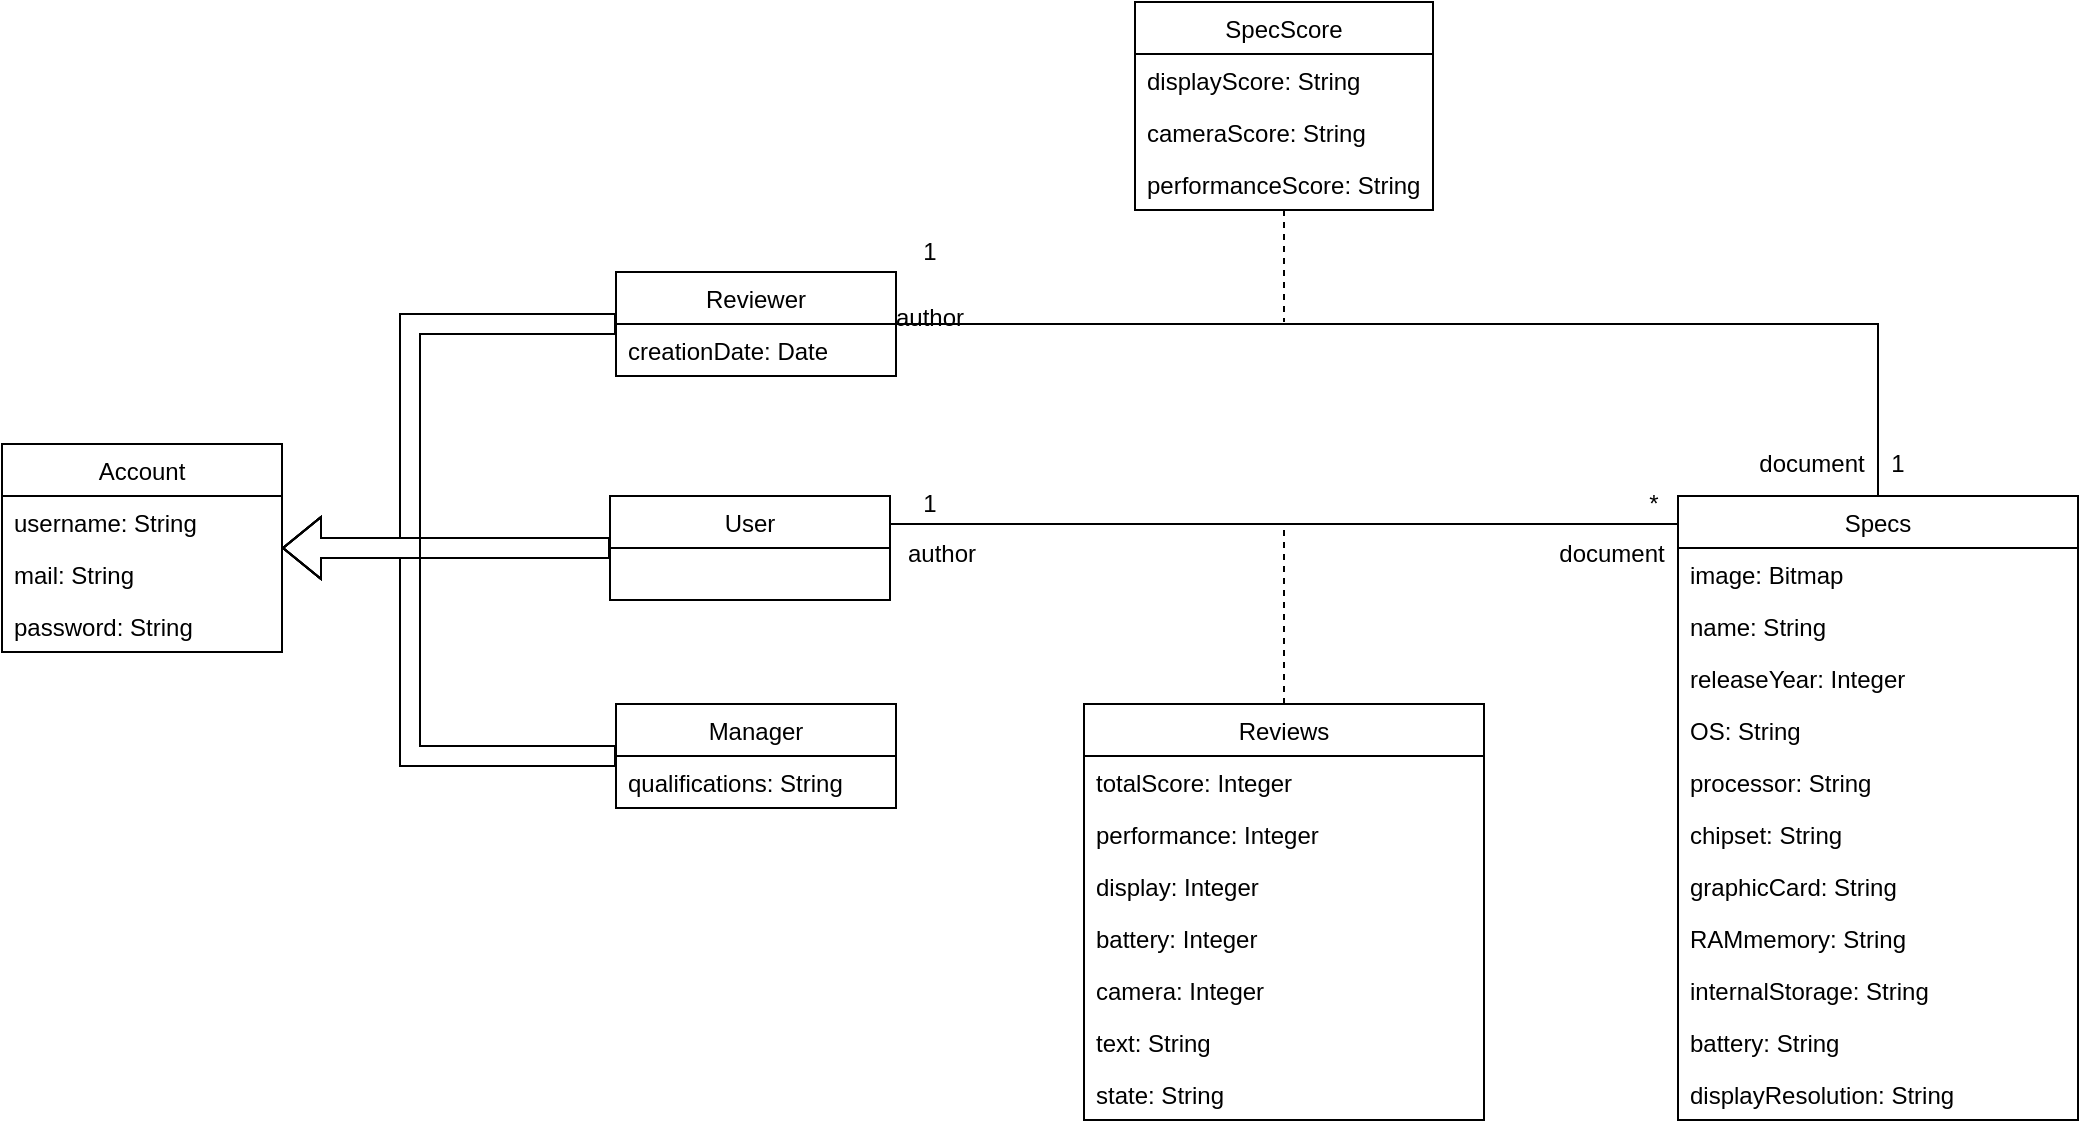 <mxfile version="13.9.9" type="device"><diagram id="nP0EUK3V4YWFIhPtrHej" name="Page-1"><mxGraphModel dx="1585" dy="1085" grid="0" gridSize="10" guides="1" tooltips="1" connect="1" arrows="1" fold="1" page="0" pageScale="1" pageWidth="827" pageHeight="1169" math="0" shadow="0"><root><mxCell id="0"/><mxCell id="1" parent="0"/><mxCell id="1SizPJQ3pV7BWQvzkPKd-4" value="author" style="text;html=1;strokeColor=none;fillColor=none;align=center;verticalAlign=middle;whiteSpace=wrap;rounded=0;" parent="1" vertex="1"><mxGeometry x="191" y="159" width="40" height="20" as="geometry"/></mxCell><mxCell id="1SizPJQ3pV7BWQvzkPKd-5" value="document" style="text;html=1;strokeColor=none;fillColor=none;align=center;verticalAlign=middle;whiteSpace=wrap;rounded=0;" parent="1" vertex="1"><mxGeometry x="526" y="159" width="40" height="20" as="geometry"/></mxCell><mxCell id="1SizPJQ3pV7BWQvzkPKd-6" value="1" style="text;html=1;strokeColor=none;fillColor=none;align=center;verticalAlign=middle;whiteSpace=wrap;rounded=0;" parent="1" vertex="1"><mxGeometry x="185" y="134" width="40" height="20" as="geometry"/></mxCell><mxCell id="1SizPJQ3pV7BWQvzkPKd-7" value="*" style="text;html=1;strokeColor=none;fillColor=none;align=center;verticalAlign=middle;whiteSpace=wrap;rounded=0;" parent="1" vertex="1"><mxGeometry x="547" y="134" width="40" height="20" as="geometry"/></mxCell><mxCell id="TFkL0xTtfrY6www91Yfv-10" style="edgeStyle=orthogonalEdgeStyle;rounded=0;orthogonalLoop=1;jettySize=auto;html=1;endArrow=none;endFill=0;" edge="1" parent="1" source="1SizPJQ3pV7BWQvzkPKd-8" target="1SizPJQ3pV7BWQvzkPKd-12"><mxGeometry relative="1" as="geometry"><Array as="points"><mxPoint x="283" y="154"/><mxPoint x="283" y="154"/></Array></mxGeometry></mxCell><mxCell id="TFkL0xTtfrY6www91Yfv-21" style="edgeStyle=orthogonalEdgeStyle;shape=flexArrow;rounded=0;orthogonalLoop=1;jettySize=auto;html=1;endArrow=block;endFill=0;strokeWidth=1;" edge="1" parent="1" source="1SizPJQ3pV7BWQvzkPKd-8" target="TFkL0xTtfrY6www91Yfv-11"><mxGeometry relative="1" as="geometry"/></mxCell><mxCell id="1SizPJQ3pV7BWQvzkPKd-8" value="User" style="swimlane;fontStyle=0;childLayout=stackLayout;horizontal=1;startSize=26;fillColor=none;horizontalStack=0;resizeParent=1;resizeParentMax=0;resizeLast=0;collapsible=1;marginBottom=0;fontSize=12;" parent="1" vertex="1"><mxGeometry x="45" y="140" width="140" height="52" as="geometry"><mxRectangle x="45" y="234" width="52" height="26" as="alternateBounds"/></mxGeometry></mxCell><mxCell id="1SizPJQ3pV7BWQvzkPKd-12" value="Specs" style="swimlane;fontStyle=0;childLayout=stackLayout;horizontal=1;startSize=26;fillColor=none;horizontalStack=0;resizeParent=1;resizeParentMax=0;resizeLast=0;collapsible=1;marginBottom=0;fontSize=12;" parent="1" vertex="1"><mxGeometry x="579" y="140" width="200" height="312" as="geometry"><mxRectangle x="45" y="234" width="52" height="26" as="alternateBounds"/></mxGeometry></mxCell><mxCell id="1SizPJQ3pV7BWQvzkPKd-13" value="image: Bitmap" style="text;strokeColor=none;fillColor=none;align=left;verticalAlign=top;spacingLeft=4;spacingRight=4;overflow=hidden;rotatable=0;points=[[0,0.5],[1,0.5]];portConstraint=eastwest;" parent="1SizPJQ3pV7BWQvzkPKd-12" vertex="1"><mxGeometry y="26" width="200" height="26" as="geometry"/></mxCell><mxCell id="1SizPJQ3pV7BWQvzkPKd-14" value="name: String" style="text;strokeColor=none;fillColor=none;align=left;verticalAlign=top;spacingLeft=4;spacingRight=4;overflow=hidden;rotatable=0;points=[[0,0.5],[1,0.5]];portConstraint=eastwest;" parent="1SizPJQ3pV7BWQvzkPKd-12" vertex="1"><mxGeometry y="52" width="200" height="26" as="geometry"/></mxCell><mxCell id="1SizPJQ3pV7BWQvzkPKd-15" value="releaseYear: Integer" style="text;strokeColor=none;fillColor=none;align=left;verticalAlign=top;spacingLeft=4;spacingRight=4;overflow=hidden;rotatable=0;points=[[0,0.5],[1,0.5]];portConstraint=eastwest;" parent="1SizPJQ3pV7BWQvzkPKd-12" vertex="1"><mxGeometry y="78" width="200" height="26" as="geometry"/></mxCell><mxCell id="1SizPJQ3pV7BWQvzkPKd-17" value="OS: String" style="text;strokeColor=none;fillColor=none;align=left;verticalAlign=top;spacingLeft=4;spacingRight=4;overflow=hidden;rotatable=0;points=[[0,0.5],[1,0.5]];portConstraint=eastwest;fontSize=12;" parent="1SizPJQ3pV7BWQvzkPKd-12" vertex="1"><mxGeometry y="104" width="200" height="26" as="geometry"/></mxCell><mxCell id="1SizPJQ3pV7BWQvzkPKd-18" value="processor: String" style="text;strokeColor=none;fillColor=none;align=left;verticalAlign=top;spacingLeft=4;spacingRight=4;overflow=hidden;rotatable=0;points=[[0,0.5],[1,0.5]];portConstraint=eastwest;fontSize=12;" parent="1SizPJQ3pV7BWQvzkPKd-12" vertex="1"><mxGeometry y="130" width="200" height="26" as="geometry"/></mxCell><mxCell id="1SizPJQ3pV7BWQvzkPKd-19" value="chipset: String" style="text;strokeColor=none;fillColor=none;align=left;verticalAlign=top;spacingLeft=4;spacingRight=4;overflow=hidden;rotatable=0;points=[[0,0.5],[1,0.5]];portConstraint=eastwest;fontSize=12;" parent="1SizPJQ3pV7BWQvzkPKd-12" vertex="1"><mxGeometry y="156" width="200" height="26" as="geometry"/></mxCell><mxCell id="O2j5BQriuXbhQpsweW6N-11" value="graphicCard: String" style="text;strokeColor=none;fillColor=none;align=left;verticalAlign=top;spacingLeft=4;spacingRight=4;overflow=hidden;rotatable=0;points=[[0,0.5],[1,0.5]];portConstraint=eastwest;" parent="1SizPJQ3pV7BWQvzkPKd-12" vertex="1"><mxGeometry y="182" width="200" height="26" as="geometry"/></mxCell><mxCell id="O2j5BQriuXbhQpsweW6N-12" value="RAMmemory: String" style="text;strokeColor=none;fillColor=none;align=left;verticalAlign=top;spacingLeft=4;spacingRight=4;overflow=hidden;rotatable=0;points=[[0,0.5],[1,0.5]];portConstraint=eastwest;" parent="1SizPJQ3pV7BWQvzkPKd-12" vertex="1"><mxGeometry y="208" width="200" height="26" as="geometry"/></mxCell><mxCell id="O2j5BQriuXbhQpsweW6N-13" value="internalStorage: String" style="text;strokeColor=none;fillColor=none;align=left;verticalAlign=top;spacingLeft=4;spacingRight=4;overflow=hidden;rotatable=0;points=[[0,0.5],[1,0.5]];portConstraint=eastwest;" parent="1SizPJQ3pV7BWQvzkPKd-12" vertex="1"><mxGeometry y="234" width="200" height="26" as="geometry"/></mxCell><mxCell id="O2j5BQriuXbhQpsweW6N-14" value="battery: String" style="text;strokeColor=none;fillColor=none;align=left;verticalAlign=top;spacingLeft=4;spacingRight=4;overflow=hidden;rotatable=0;points=[[0,0.5],[1,0.5]];portConstraint=eastwest;" parent="1SizPJQ3pV7BWQvzkPKd-12" vertex="1"><mxGeometry y="260" width="200" height="26" as="geometry"/></mxCell><mxCell id="O2j5BQriuXbhQpsweW6N-15" value="displayResolution: String" style="text;strokeColor=none;fillColor=none;align=left;verticalAlign=top;spacingLeft=4;spacingRight=4;overflow=hidden;rotatable=0;points=[[0,0.5],[1,0.5]];portConstraint=eastwest;" parent="1SizPJQ3pV7BWQvzkPKd-12" vertex="1"><mxGeometry y="286" width="200" height="26" as="geometry"/></mxCell><mxCell id="eh8GhftJr-R1ufPTrM9W-25" style="edgeStyle=orthogonalEdgeStyle;rounded=0;orthogonalLoop=1;jettySize=auto;html=1;dashed=1;endArrow=none;endFill=0;" parent="1" source="O2j5BQriuXbhQpsweW6N-3" edge="1"><mxGeometry relative="1" as="geometry"><mxPoint x="382" y="154" as="targetPoint"/></mxGeometry></mxCell><mxCell id="O2j5BQriuXbhQpsweW6N-3" value="Reviews" style="swimlane;fontStyle=0;childLayout=stackLayout;horizontal=1;startSize=26;fillColor=none;horizontalStack=0;resizeParent=1;resizeParentMax=0;resizeLast=0;collapsible=1;marginBottom=0;fontSize=12;" parent="1" vertex="1"><mxGeometry x="282" y="244" width="200" height="208" as="geometry"><mxRectangle x="282" y="244" width="52" height="26" as="alternateBounds"/></mxGeometry></mxCell><mxCell id="O2j5BQriuXbhQpsweW6N-4" value="totalScore: Integer" style="text;strokeColor=none;fillColor=none;align=left;verticalAlign=top;spacingLeft=4;spacingRight=4;overflow=hidden;rotatable=0;points=[[0,0.5],[1,0.5]];portConstraint=eastwest;" parent="O2j5BQriuXbhQpsweW6N-3" vertex="1"><mxGeometry y="26" width="200" height="26" as="geometry"/></mxCell><mxCell id="O2j5BQriuXbhQpsweW6N-5" value="performance: Integer" style="text;strokeColor=none;fillColor=none;align=left;verticalAlign=top;spacingLeft=4;spacingRight=4;overflow=hidden;rotatable=0;points=[[0,0.5],[1,0.5]];portConstraint=eastwest;" parent="O2j5BQriuXbhQpsweW6N-3" vertex="1"><mxGeometry y="52" width="200" height="26" as="geometry"/></mxCell><mxCell id="O2j5BQriuXbhQpsweW6N-6" value="display: Integer" style="text;strokeColor=none;fillColor=none;align=left;verticalAlign=top;spacingLeft=4;spacingRight=4;overflow=hidden;rotatable=0;points=[[0,0.5],[1,0.5]];portConstraint=eastwest;" parent="O2j5BQriuXbhQpsweW6N-3" vertex="1"><mxGeometry y="78" width="200" height="26" as="geometry"/></mxCell><mxCell id="O2j5BQriuXbhQpsweW6N-7" value="battery: Integer" style="text;strokeColor=none;fillColor=none;align=left;verticalAlign=top;spacingLeft=4;spacingRight=4;overflow=hidden;rotatable=0;points=[[0,0.5],[1,0.5]];portConstraint=eastwest;fontSize=12;" parent="O2j5BQriuXbhQpsweW6N-3" vertex="1"><mxGeometry y="104" width="200" height="26" as="geometry"/></mxCell><mxCell id="O2j5BQriuXbhQpsweW6N-8" value="camera: Integer" style="text;strokeColor=none;fillColor=none;align=left;verticalAlign=top;spacingLeft=4;spacingRight=4;overflow=hidden;rotatable=0;points=[[0,0.5],[1,0.5]];portConstraint=eastwest;fontSize=12;" parent="O2j5BQriuXbhQpsweW6N-3" vertex="1"><mxGeometry y="130" width="200" height="26" as="geometry"/></mxCell><mxCell id="O2j5BQriuXbhQpsweW6N-9" value="text: String" style="text;strokeColor=none;fillColor=none;align=left;verticalAlign=top;spacingLeft=4;spacingRight=4;overflow=hidden;rotatable=0;points=[[0,0.5],[1,0.5]];portConstraint=eastwest;fontSize=12;" parent="O2j5BQriuXbhQpsweW6N-3" vertex="1"><mxGeometry y="156" width="200" height="26" as="geometry"/></mxCell><mxCell id="bI8OlX7LDK2gPJOOMlYE-1" value="state: String" style="text;strokeColor=none;fillColor=none;align=left;verticalAlign=top;spacingLeft=4;spacingRight=4;overflow=hidden;rotatable=0;points=[[0,0.5],[1,0.5]];portConstraint=eastwest;" parent="O2j5BQriuXbhQpsweW6N-3" vertex="1"><mxGeometry y="182" width="200" height="26" as="geometry"/></mxCell><mxCell id="TFkL0xTtfrY6www91Yfv-22" style="edgeStyle=orthogonalEdgeStyle;shape=flexArrow;rounded=0;orthogonalLoop=1;jettySize=auto;html=1;endArrow=block;endFill=0;strokeWidth=1;fillColor=none;" edge="1" parent="1" source="eh8GhftJr-R1ufPTrM9W-3" target="TFkL0xTtfrY6www91Yfv-11"><mxGeometry relative="1" as="geometry"><Array as="points"><mxPoint x="-55" y="270"/><mxPoint x="-55" y="166"/></Array></mxGeometry></mxCell><mxCell id="eh8GhftJr-R1ufPTrM9W-3" value="Manager" style="swimlane;fontStyle=0;childLayout=stackLayout;horizontal=1;startSize=26;fillColor=none;horizontalStack=0;resizeParent=1;resizeParentMax=0;resizeLast=0;collapsible=1;marginBottom=0;fontSize=12;" parent="1" vertex="1"><mxGeometry x="48" y="244" width="140" height="52" as="geometry"><mxRectangle x="45" y="234" width="52" height="26" as="alternateBounds"/></mxGeometry></mxCell><mxCell id="TFkL0xTtfrY6www91Yfv-5" value="qualifications: String" style="text;strokeColor=none;fillColor=none;align=left;verticalAlign=top;spacingLeft=4;spacingRight=4;overflow=hidden;rotatable=0;points=[[0,0.5],[1,0.5]];portConstraint=eastwest;" vertex="1" parent="eh8GhftJr-R1ufPTrM9W-3"><mxGeometry y="26" width="140" height="26" as="geometry"/></mxCell><mxCell id="eh8GhftJr-R1ufPTrM9W-15" style="edgeStyle=orthogonalEdgeStyle;rounded=0;orthogonalLoop=1;jettySize=auto;html=1;entryX=0.5;entryY=0;entryDx=0;entryDy=0;endArrow=none;endFill=0;" parent="1" source="eh8GhftJr-R1ufPTrM9W-7" target="1SizPJQ3pV7BWQvzkPKd-12" edge="1"><mxGeometry relative="1" as="geometry"/></mxCell><mxCell id="TFkL0xTtfrY6www91Yfv-17" style="edgeStyle=orthogonalEdgeStyle;rounded=0;orthogonalLoop=1;jettySize=auto;html=1;endArrow=classic;endFill=1;shape=flexArrow;" edge="1" parent="1" source="eh8GhftJr-R1ufPTrM9W-7" target="TFkL0xTtfrY6www91Yfv-11"><mxGeometry relative="1" as="geometry"><Array as="points"><mxPoint x="-55" y="54"/><mxPoint x="-55" y="166"/></Array></mxGeometry></mxCell><mxCell id="eh8GhftJr-R1ufPTrM9W-7" value="Reviewer" style="swimlane;fontStyle=0;childLayout=stackLayout;horizontal=1;startSize=26;fillColor=none;horizontalStack=0;resizeParent=1;resizeParentMax=0;resizeLast=0;collapsible=1;marginBottom=0;fontSize=12;" parent="1" vertex="1"><mxGeometry x="48" y="28" width="140" height="52" as="geometry"><mxRectangle x="45" y="234" width="52" height="26" as="alternateBounds"/></mxGeometry></mxCell><mxCell id="TFkL0xTtfrY6www91Yfv-8" value="creationDate: Date" style="text;strokeColor=none;fillColor=none;align=left;verticalAlign=top;spacingLeft=4;spacingRight=4;overflow=hidden;rotatable=0;points=[[0,0.5],[1,0.5]];portConstraint=eastwest;" vertex="1" parent="eh8GhftJr-R1ufPTrM9W-7"><mxGeometry y="26" width="140" height="26" as="geometry"/></mxCell><mxCell id="eh8GhftJr-R1ufPTrM9W-16" value="1" style="text;html=1;strokeColor=none;fillColor=none;align=center;verticalAlign=middle;whiteSpace=wrap;rounded=0;" parent="1" vertex="1"><mxGeometry x="185" y="8" width="40" height="20" as="geometry"/></mxCell><mxCell id="eh8GhftJr-R1ufPTrM9W-17" value="1" style="text;html=1;strokeColor=none;fillColor=none;align=center;verticalAlign=middle;whiteSpace=wrap;rounded=0;" parent="1" vertex="1"><mxGeometry x="669" y="114" width="40" height="20" as="geometry"/></mxCell><mxCell id="TFkL0xTtfrY6www91Yfv-19" style="edgeStyle=orthogonalEdgeStyle;rounded=0;orthogonalLoop=1;jettySize=auto;html=1;endArrow=none;endFill=0;dashed=1;" edge="1" parent="1" source="eh8GhftJr-R1ufPTrM9W-18"><mxGeometry relative="1" as="geometry"><mxPoint x="382" y="53" as="targetPoint"/></mxGeometry></mxCell><mxCell id="eh8GhftJr-R1ufPTrM9W-18" value="SpecScore" style="swimlane;fontStyle=0;childLayout=stackLayout;horizontal=1;startSize=26;fillColor=none;horizontalStack=0;resizeParent=1;resizeParentMax=0;resizeLast=0;collapsible=1;marginBottom=0;fontSize=12;" parent="1" vertex="1"><mxGeometry x="307.5" y="-107" width="149" height="104" as="geometry"><mxRectangle x="45" y="234" width="52" height="26" as="alternateBounds"/></mxGeometry></mxCell><mxCell id="eh8GhftJr-R1ufPTrM9W-23" value="displayScore: String" style="text;strokeColor=none;fillColor=none;align=left;verticalAlign=top;spacingLeft=4;spacingRight=4;overflow=hidden;rotatable=0;points=[[0,0.5],[1,0.5]];portConstraint=eastwest;" parent="eh8GhftJr-R1ufPTrM9W-18" vertex="1"><mxGeometry y="26" width="149" height="26" as="geometry"/></mxCell><mxCell id="eh8GhftJr-R1ufPTrM9W-22" value="cameraScore: String" style="text;strokeColor=none;fillColor=none;align=left;verticalAlign=top;spacingLeft=4;spacingRight=4;overflow=hidden;rotatable=0;points=[[0,0.5],[1,0.5]];portConstraint=eastwest;" parent="eh8GhftJr-R1ufPTrM9W-18" vertex="1"><mxGeometry y="52" width="149" height="26" as="geometry"/></mxCell><mxCell id="eh8GhftJr-R1ufPTrM9W-24" value="performanceScore: String" style="text;strokeColor=none;fillColor=none;align=left;verticalAlign=top;spacingLeft=4;spacingRight=4;overflow=hidden;rotatable=0;points=[[0,0.5],[1,0.5]];portConstraint=eastwest;" parent="eh8GhftJr-R1ufPTrM9W-18" vertex="1"><mxGeometry y="78" width="149" height="26" as="geometry"/></mxCell><mxCell id="eh8GhftJr-R1ufPTrM9W-20" value="author" style="text;html=1;strokeColor=none;fillColor=none;align=center;verticalAlign=middle;whiteSpace=wrap;rounded=0;" parent="1" vertex="1"><mxGeometry x="185" y="41" width="40" height="20" as="geometry"/></mxCell><mxCell id="eh8GhftJr-R1ufPTrM9W-21" value="document" style="text;html=1;strokeColor=none;fillColor=none;align=center;verticalAlign=middle;whiteSpace=wrap;rounded=0;" parent="1" vertex="1"><mxGeometry x="626" y="114" width="40" height="20" as="geometry"/></mxCell><mxCell id="TFkL0xTtfrY6www91Yfv-11" value="Account" style="swimlane;fontStyle=0;childLayout=stackLayout;horizontal=1;startSize=26;fillColor=none;horizontalStack=0;resizeParent=1;resizeParentMax=0;resizeLast=0;collapsible=1;marginBottom=0;fontSize=12;" vertex="1" parent="1"><mxGeometry x="-259" y="114" width="140" height="104" as="geometry"><mxRectangle x="45" y="234" width="52" height="26" as="alternateBounds"/></mxGeometry></mxCell><mxCell id="TFkL0xTtfrY6www91Yfv-12" value="username: String" style="text;strokeColor=none;fillColor=none;align=left;verticalAlign=top;spacingLeft=4;spacingRight=4;overflow=hidden;rotatable=0;points=[[0,0.5],[1,0.5]];portConstraint=eastwest;" vertex="1" parent="TFkL0xTtfrY6www91Yfv-11"><mxGeometry y="26" width="140" height="26" as="geometry"/></mxCell><mxCell id="TFkL0xTtfrY6www91Yfv-13" value="mail: String" style="text;strokeColor=none;fillColor=none;align=left;verticalAlign=top;spacingLeft=4;spacingRight=4;overflow=hidden;rotatable=0;points=[[0,0.5],[1,0.5]];portConstraint=eastwest;" vertex="1" parent="TFkL0xTtfrY6www91Yfv-11"><mxGeometry y="52" width="140" height="26" as="geometry"/></mxCell><mxCell id="TFkL0xTtfrY6www91Yfv-14" value="password: String" style="text;strokeColor=none;fillColor=none;align=left;verticalAlign=top;spacingLeft=4;spacingRight=4;overflow=hidden;rotatable=0;points=[[0,0.5],[1,0.5]];portConstraint=eastwest;" vertex="1" parent="TFkL0xTtfrY6www91Yfv-11"><mxGeometry y="78" width="140" height="26" as="geometry"/></mxCell></root></mxGraphModel></diagram></mxfile>
